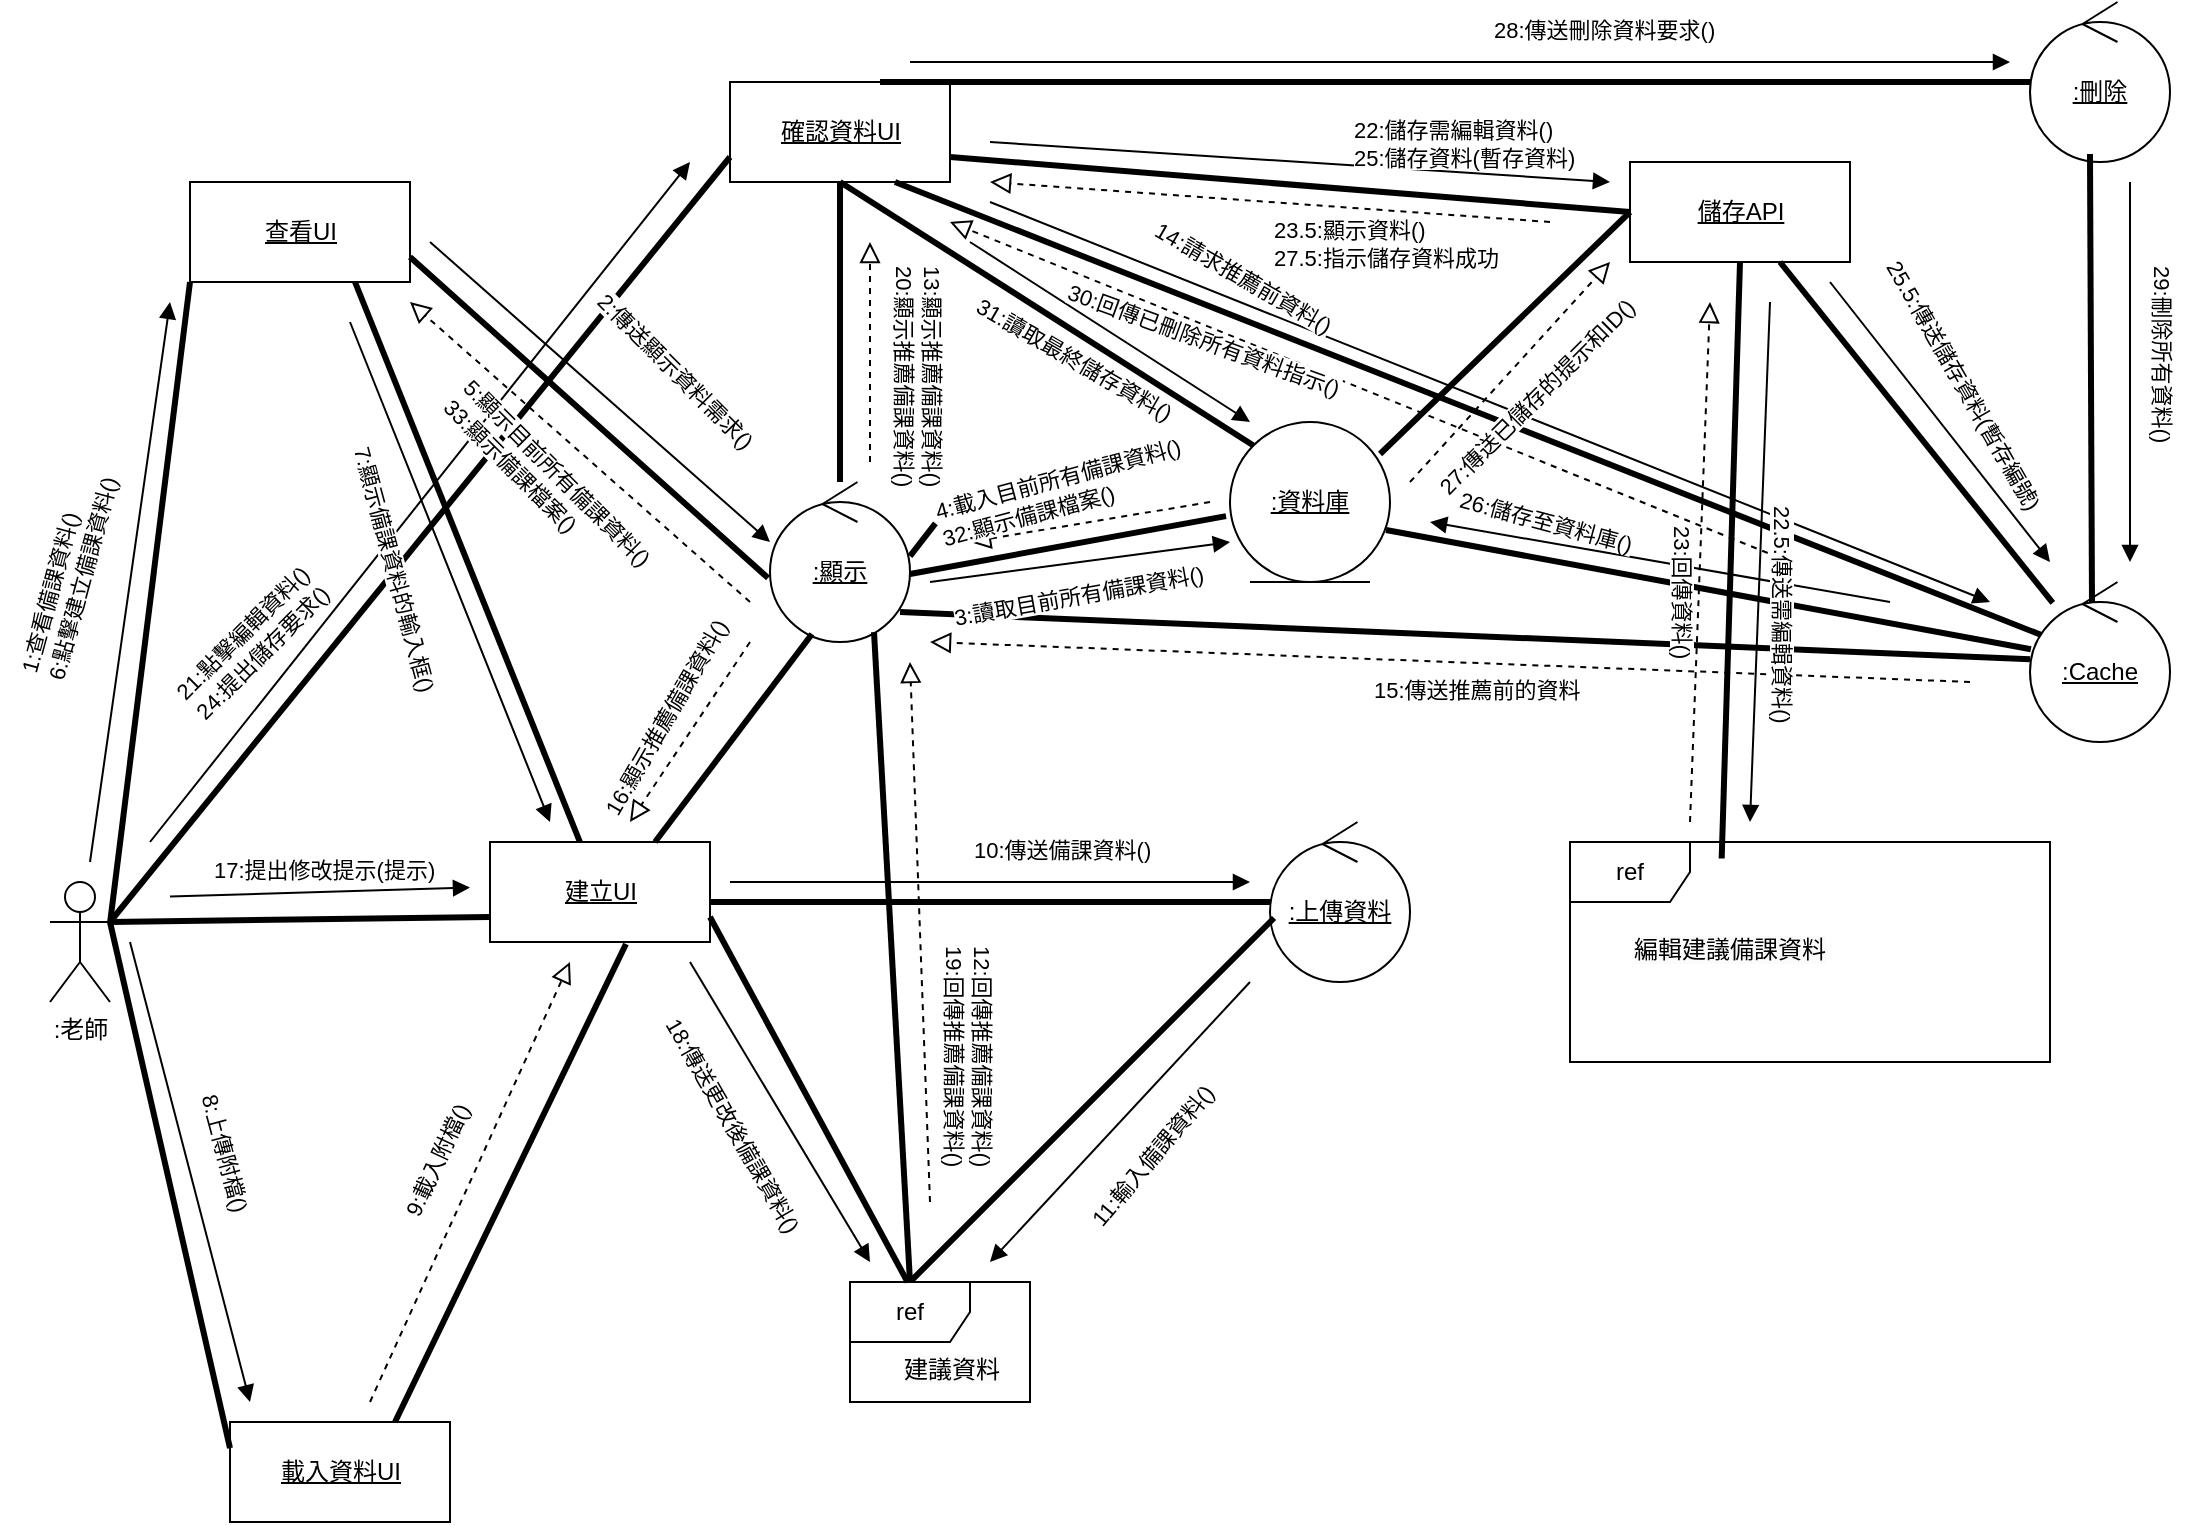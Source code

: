 <mxfile>
    <diagram name="第 1 页" id="EOuV5ERvqpZUSFJWVVJ6">
        <mxGraphModel dx="1078" dy="5382" grid="1" gridSize="10" guides="1" tooltips="1" connect="1" arrows="1" fold="1" page="1" pageScale="1" pageWidth="3300" pageHeight="4681" math="0" shadow="0">
            <root>
                <mxCell id="0"/>
                <mxCell id="1" parent="0"/>
                <mxCell id="11" value=":老師" style="shape=umlActor;verticalLabelPosition=bottom;verticalAlign=top;html=1;outlineConnect=0;" parent="1" vertex="1">
                    <mxGeometry x="60" y="280" width="30" height="60" as="geometry"/>
                </mxCell>
                <mxCell id="15" value="&lt;u&gt;查看UI&lt;/u&gt;" style="html=1;" parent="1" vertex="1">
                    <mxGeometry x="130" y="-70" width="110" height="50" as="geometry"/>
                </mxCell>
                <mxCell id="16" value="&lt;u&gt;建立UI&lt;/u&gt;" style="html=1;" parent="1" vertex="1">
                    <mxGeometry x="280" y="260" width="110" height="50" as="geometry"/>
                </mxCell>
                <mxCell id="17" value="&lt;u&gt;載入資料UI&lt;/u&gt;" style="html=1;" parent="1" vertex="1">
                    <mxGeometry x="150" y="550" width="110" height="50" as="geometry"/>
                </mxCell>
                <mxCell id="18" value="&lt;u&gt;確認資料UI&lt;/u&gt;" style="html=1;" parent="1" vertex="1">
                    <mxGeometry x="400" y="-120" width="110" height="50" as="geometry"/>
                </mxCell>
                <mxCell id="19" value="&lt;u&gt;儲存API&lt;/u&gt;" style="html=1;" parent="1" vertex="1">
                    <mxGeometry x="850" y="-80" width="110" height="50" as="geometry"/>
                </mxCell>
                <mxCell id="20" value="&lt;u&gt;:刪除&lt;/u&gt;" style="ellipse;shape=umlControl;whiteSpace=wrap;html=1;" parent="1" vertex="1">
                    <mxGeometry x="1050" y="-160" width="70" height="80" as="geometry"/>
                </mxCell>
                <mxCell id="21" value="&lt;u&gt;:上傳資料&lt;/u&gt;" style="ellipse;shape=umlControl;whiteSpace=wrap;html=1;" parent="1" vertex="1">
                    <mxGeometry x="670" y="250" width="70" height="80" as="geometry"/>
                </mxCell>
                <mxCell id="22" value="&lt;u&gt;:顯示&lt;/u&gt;" style="ellipse;shape=umlControl;whiteSpace=wrap;html=1;" parent="1" vertex="1">
                    <mxGeometry x="420" y="80" width="70" height="80" as="geometry"/>
                </mxCell>
                <mxCell id="25" value="" style="endArrow=none;startArrow=none;endFill=0;startFill=0;endSize=8;html=1;verticalAlign=bottom;labelBackgroundColor=none;strokeWidth=3;rounded=0;entryX=0;entryY=1;entryDx=0;entryDy=0;exitX=1;exitY=0.333;exitDx=0;exitDy=0;exitPerimeter=0;" parent="1" target="15" edge="1">
                    <mxGeometry width="160" relative="1" as="geometry">
                        <mxPoint x="90" y="300.64" as="sourcePoint"/>
                        <mxPoint x="418" y="210" as="targetPoint"/>
                    </mxGeometry>
                </mxCell>
                <mxCell id="26" value="" style="html=1;verticalAlign=bottom;labelBackgroundColor=none;endArrow=block;endFill=1;rounded=0;" parent="1" edge="1">
                    <mxGeometry width="160" relative="1" as="geometry">
                        <mxPoint x="80" y="270" as="sourcePoint"/>
                        <mxPoint x="120" y="-10" as="targetPoint"/>
                    </mxGeometry>
                </mxCell>
                <mxCell id="27" value="" style="endArrow=block;startArrow=none;endFill=0;startFill=0;endSize=8;html=1;verticalAlign=bottom;dashed=1;labelBackgroundColor=none;rounded=0;" parent="1" edge="1">
                    <mxGeometry width="160" relative="1" as="geometry">
                        <mxPoint x="640" y="90" as="sourcePoint"/>
                        <mxPoint x="520" y="110" as="targetPoint"/>
                    </mxGeometry>
                </mxCell>
                <mxCell id="29" value="" style="endArrow=none;startArrow=none;endFill=0;startFill=0;endSize=8;html=1;verticalAlign=bottom;labelBackgroundColor=none;strokeWidth=3;rounded=0;entryX=-0.014;entryY=0.6;entryDx=0;entryDy=0;exitX=1;exitY=0.75;exitDx=0;exitDy=0;entryPerimeter=0;" parent="1" source="15" target="22" edge="1">
                    <mxGeometry width="160" relative="1" as="geometry">
                        <mxPoint x="250" y="305.32" as="sourcePoint"/>
                        <mxPoint x="330" y="154.68" as="targetPoint"/>
                    </mxGeometry>
                </mxCell>
                <mxCell id="30" value="" style="endArrow=none;startArrow=none;endFill=0;startFill=0;endSize=8;html=1;verticalAlign=bottom;labelBackgroundColor=none;strokeWidth=3;rounded=0;entryX=-0.025;entryY=0.588;entryDx=0;entryDy=0;exitX=1;exitY=0.575;exitDx=0;exitDy=0;exitPerimeter=0;entryPerimeter=0;" parent="1" source="22" target="62" edge="1">
                    <mxGeometry width="160" relative="1" as="geometry">
                        <mxPoint x="110" y="320.64" as="sourcePoint"/>
                        <mxPoint x="652.03" y="119.04" as="targetPoint"/>
                    </mxGeometry>
                </mxCell>
                <mxCell id="31" value="" style="endArrow=none;startArrow=none;endFill=0;startFill=0;endSize=8;html=1;verticalAlign=bottom;labelBackgroundColor=none;strokeWidth=3;rounded=0;exitX=0.75;exitY=1;exitDx=0;exitDy=0;" parent="1" source="15" target="16" edge="1">
                    <mxGeometry width="160" relative="1" as="geometry">
                        <mxPoint x="220" y="206.96" as="sourcePoint"/>
                        <mxPoint x="332.03" y="210.0" as="targetPoint"/>
                    </mxGeometry>
                </mxCell>
                <mxCell id="32" value="" style="endArrow=none;startArrow=none;endFill=0;startFill=0;endSize=8;html=1;verticalAlign=bottom;labelBackgroundColor=none;strokeWidth=3;rounded=0;entryX=0;entryY=0.261;entryDx=0;entryDy=0;entryPerimeter=0;" parent="1" target="17" edge="1">
                    <mxGeometry width="160" relative="1" as="geometry">
                        <mxPoint x="90" y="300" as="sourcePoint"/>
                        <mxPoint x="252.03" y="353.04" as="targetPoint"/>
                    </mxGeometry>
                </mxCell>
                <mxCell id="33" value="" style="endArrow=none;startArrow=none;endFill=0;startFill=0;endSize=8;html=1;verticalAlign=bottom;labelBackgroundColor=none;strokeWidth=3;rounded=0;entryX=0.75;entryY=0;entryDx=0;entryDy=0;exitX=0.618;exitY=1.02;exitDx=0;exitDy=0;exitPerimeter=0;" parent="1" source="16" target="17" edge="1">
                    <mxGeometry width="160" relative="1" as="geometry">
                        <mxPoint x="330" y="300" as="sourcePoint"/>
                        <mxPoint x="442.03" y="303.04" as="targetPoint"/>
                    </mxGeometry>
                </mxCell>
                <mxCell id="34" value="" style="endArrow=none;startArrow=none;endFill=0;startFill=0;endSize=8;html=1;verticalAlign=bottom;labelBackgroundColor=none;strokeWidth=3;rounded=0;" parent="1" target="21" edge="1">
                    <mxGeometry width="160" relative="1" as="geometry">
                        <mxPoint x="390" y="290" as="sourcePoint"/>
                        <mxPoint x="542.03" y="270.0" as="targetPoint"/>
                    </mxGeometry>
                </mxCell>
                <mxCell id="35" value="" style="endArrow=none;startArrow=none;endFill=0;startFill=0;endSize=8;html=1;verticalAlign=bottom;labelBackgroundColor=none;strokeWidth=3;rounded=0;exitX=0.029;exitY=0.6;exitDx=0;exitDy=0;exitPerimeter=0;entryX=0.011;entryY=0.483;entryDx=0;entryDy=0;entryPerimeter=0;" parent="1" source="21" target="67" edge="1">
                    <mxGeometry width="160" relative="1" as="geometry">
                        <mxPoint x="650" y="295" as="sourcePoint"/>
                        <mxPoint x="770.426" y="354.18" as="targetPoint"/>
                    </mxGeometry>
                </mxCell>
                <mxCell id="40" value="" style="endArrow=none;startArrow=none;endFill=0;startFill=0;endSize=8;html=1;verticalAlign=bottom;labelBackgroundColor=none;strokeWidth=3;rounded=0;exitX=0.929;exitY=0.813;exitDx=0;exitDy=0;exitPerimeter=0;" parent="1" source="22" target="134" edge="1">
                    <mxGeometry width="160" relative="1" as="geometry">
                        <mxPoint x="670" y="241.18" as="sourcePoint"/>
                        <mxPoint x="1030" y="170" as="targetPoint"/>
                    </mxGeometry>
                </mxCell>
                <mxCell id="41" value="" style="endArrow=none;startArrow=none;endFill=0;startFill=0;endSize=8;html=1;verticalAlign=bottom;labelBackgroundColor=none;strokeWidth=3;rounded=0;entryX=0.5;entryY=1;entryDx=0;entryDy=0;" parent="1" source="22" target="18" edge="1">
                    <mxGeometry width="160" relative="1" as="geometry">
                        <mxPoint x="470" y="80.0" as="sourcePoint"/>
                        <mxPoint x="551.118" y="87.638" as="targetPoint"/>
                    </mxGeometry>
                </mxCell>
                <mxCell id="42" value="" style="endArrow=none;startArrow=none;endFill=0;startFill=0;endSize=8;html=1;verticalAlign=bottom;labelBackgroundColor=none;strokeWidth=3;rounded=0;exitX=0.75;exitY=1;exitDx=0;exitDy=0;entryX=0.1;entryY=0.338;entryDx=0;entryDy=0;entryPerimeter=0;" parent="1" source="18" target="134" edge="1">
                    <mxGeometry width="160" relative="1" as="geometry">
                        <mxPoint x="698.88" y="136.18" as="sourcePoint"/>
                        <mxPoint x="1030" y="150" as="targetPoint"/>
                    </mxGeometry>
                </mxCell>
                <mxCell id="43" value="" style="endArrow=none;startArrow=none;endFill=0;startFill=0;endSize=8;html=1;verticalAlign=bottom;labelBackgroundColor=none;strokeWidth=3;rounded=0;exitX=0.75;exitY=0;exitDx=0;exitDy=0;entryX=0.3;entryY=0.95;entryDx=0;entryDy=0;entryPerimeter=0;" parent="1" source="16" target="22" edge="1">
                    <mxGeometry width="160" relative="1" as="geometry">
                        <mxPoint x="450" y="190.0" as="sourcePoint"/>
                        <mxPoint x="531.118" y="197.638" as="targetPoint"/>
                    </mxGeometry>
                </mxCell>
                <mxCell id="44" value="" style="endArrow=none;startArrow=none;endFill=0;startFill=0;endSize=8;html=1;verticalAlign=bottom;labelBackgroundColor=none;strokeWidth=3;rounded=0;exitX=1;exitY=0.333;exitDx=0;exitDy=0;exitPerimeter=0;entryX=0;entryY=0.75;entryDx=0;entryDy=0;" parent="1" source="11" target="16" edge="1">
                    <mxGeometry width="160" relative="1" as="geometry">
                        <mxPoint x="150" y="270.0" as="sourcePoint"/>
                        <mxPoint x="231.118" y="277.638" as="targetPoint"/>
                    </mxGeometry>
                </mxCell>
                <mxCell id="46" value="" style="endArrow=none;startArrow=none;endFill=0;startFill=0;endSize=8;html=1;verticalAlign=bottom;labelBackgroundColor=none;strokeWidth=3;rounded=0;entryX=0;entryY=0.75;entryDx=0;entryDy=0;" parent="1" target="18" edge="1">
                    <mxGeometry width="160" relative="1" as="geometry">
                        <mxPoint x="90" y="300" as="sourcePoint"/>
                        <mxPoint x="290" y="267.5" as="targetPoint"/>
                    </mxGeometry>
                </mxCell>
                <mxCell id="47" value="" style="endArrow=none;startArrow=none;endFill=0;startFill=0;endSize=8;html=1;verticalAlign=bottom;labelBackgroundColor=none;strokeWidth=3;rounded=0;exitX=1;exitY=0.75;exitDx=0;exitDy=0;entryX=0;entryY=0.5;entryDx=0;entryDy=0;" parent="1" source="18" target="19" edge="1">
                    <mxGeometry width="160" relative="1" as="geometry">
                        <mxPoint x="590" y="70" as="sourcePoint"/>
                        <mxPoint x="780" y="27.5" as="targetPoint"/>
                    </mxGeometry>
                </mxCell>
                <mxCell id="48" value="" style="endArrow=none;startArrow=none;endFill=0;startFill=0;endSize=8;html=1;verticalAlign=bottom;labelBackgroundColor=none;strokeWidth=3;rounded=0;exitX=0.5;exitY=1;exitDx=0;exitDy=0;entryX=0.316;entryY=0.075;entryDx=0;entryDy=0;entryPerimeter=0;" parent="1" source="19" target="65" edge="1">
                    <mxGeometry width="160" relative="1" as="geometry">
                        <mxPoint x="760" y="122.5" as="sourcePoint"/>
                        <mxPoint x="1034.337" y="187.714" as="targetPoint"/>
                    </mxGeometry>
                </mxCell>
                <mxCell id="55" value="" style="endArrow=none;startArrow=none;endFill=0;startFill=0;endSize=8;html=1;verticalAlign=bottom;labelBackgroundColor=none;strokeWidth=3;rounded=0;exitX=0.975;exitY=0.675;exitDx=0;exitDy=0;exitPerimeter=0;" parent="1" source="62" target="134" edge="1">
                    <mxGeometry width="160" relative="1" as="geometry">
                        <mxPoint x="718.892" y="119.986" as="sourcePoint"/>
                        <mxPoint x="1030" y="160" as="targetPoint"/>
                    </mxGeometry>
                </mxCell>
                <mxCell id="56" value="" style="endArrow=none;startArrow=none;endFill=0;startFill=0;endSize=8;html=1;verticalAlign=bottom;labelBackgroundColor=none;strokeWidth=3;rounded=0;exitX=0.938;exitY=0.2;exitDx=0;exitDy=0;entryX=0;entryY=0.5;entryDx=0;entryDy=0;exitPerimeter=0;" parent="1" source="62" target="19" edge="1">
                    <mxGeometry width="160" relative="1" as="geometry">
                        <mxPoint x="713" y="93.04" as="sourcePoint"/>
                        <mxPoint x="800" y="45" as="targetPoint"/>
                    </mxGeometry>
                </mxCell>
                <mxCell id="57" value="" style="endArrow=none;startArrow=none;endFill=0;startFill=0;endSize=8;html=1;verticalAlign=bottom;labelBackgroundColor=none;strokeWidth=3;rounded=0;exitX=0.682;exitY=0;exitDx=0;exitDy=0;exitPerimeter=0;" parent="1" source="18" target="20" edge="1">
                    <mxGeometry width="160" relative="1" as="geometry">
                        <mxPoint x="570" y="-17.5" as="sourcePoint"/>
                        <mxPoint x="780" y="-20" as="targetPoint"/>
                    </mxGeometry>
                </mxCell>
                <mxCell id="58" value="" style="endArrow=none;startArrow=none;endFill=0;startFill=0;endSize=8;html=1;verticalAlign=bottom;labelBackgroundColor=none;strokeWidth=3;rounded=0;entryX=0.443;entryY=0.175;entryDx=0;entryDy=0;entryPerimeter=0;" parent="1" target="134" edge="1">
                    <mxGeometry width="160" relative="1" as="geometry">
                        <mxPoint x="1080" y="-84" as="sourcePoint"/>
                        <mxPoint x="1050.306" y="180.361" as="targetPoint"/>
                    </mxGeometry>
                </mxCell>
                <mxCell id="59" value="" style="endArrow=none;startArrow=none;endFill=0;startFill=0;endSize=8;html=1;verticalAlign=bottom;labelBackgroundColor=none;strokeWidth=3;rounded=0;entryX=0.5;entryY=1;entryDx=0;entryDy=0;fontStyle=1;exitX=0;exitY=0;exitDx=0;exitDy=0;" parent="1" source="62" target="18" edge="1">
                    <mxGeometry width="160" relative="1" as="geometry">
                        <mxPoint x="659.366" y="82.764" as="sourcePoint"/>
                        <mxPoint x="540" y="-30" as="targetPoint"/>
                    </mxGeometry>
                </mxCell>
                <mxCell id="62" value="&lt;u&gt;:資料庫&lt;/u&gt;" style="ellipse;shape=umlEntity;whiteSpace=wrap;html=1;" parent="1" vertex="1">
                    <mxGeometry x="650" y="50" width="80" height="80" as="geometry"/>
                </mxCell>
                <mxCell id="65" value="ref" style="shape=umlFrame;whiteSpace=wrap;html=1;pointerEvents=0;" parent="1" vertex="1">
                    <mxGeometry x="820" y="260" width="240" height="110" as="geometry"/>
                </mxCell>
                <mxCell id="66" value="&lt;span style=&quot;color: rgb(0, 0, 0); font-family: Helvetica; font-size: 12px; font-style: normal; font-variant-ligatures: normal; font-variant-caps: normal; font-weight: 400; letter-spacing: normal; orphans: 2; text-align: center; text-indent: 0px; text-transform: none; widows: 2; word-spacing: 0px; -webkit-text-stroke-width: 0px; background-color: rgb(251, 251, 251); text-decoration-thickness: initial; text-decoration-style: initial; text-decoration-color: initial; float: none; display: inline !important;&quot;&gt;編輯建議備課資料&lt;/span&gt;" style="text;whiteSpace=wrap;html=1;rotation=0;" parent="1" vertex="1">
                    <mxGeometry x="850" y="300" width="130" height="40" as="geometry"/>
                </mxCell>
                <mxCell id="67" value="ref" style="shape=umlFrame;whiteSpace=wrap;html=1;pointerEvents=0;" parent="1" vertex="1">
                    <mxGeometry x="460" y="480" width="90" height="60" as="geometry"/>
                </mxCell>
                <mxCell id="68" value="&lt;span style=&quot;color: rgb(0, 0, 0); font-family: Helvetica; font-size: 12px; font-style: normal; font-variant-ligatures: normal; font-variant-caps: normal; font-weight: 400; letter-spacing: normal; orphans: 2; text-align: center; text-indent: 0px; text-transform: none; widows: 2; word-spacing: 0px; -webkit-text-stroke-width: 0px; background-color: rgb(251, 251, 251); text-decoration-thickness: initial; text-decoration-style: initial; text-decoration-color: initial; float: none; display: inline !important;&quot;&gt;建議資料&lt;/span&gt;" style="text;whiteSpace=wrap;html=1;" parent="1" vertex="1">
                    <mxGeometry x="485" y="510" width="80" height="40" as="geometry"/>
                </mxCell>
                <mxCell id="69" value="" style="endArrow=none;startArrow=none;endFill=0;startFill=0;endSize=8;html=1;verticalAlign=bottom;labelBackgroundColor=none;strokeWidth=3;rounded=0;exitX=0.743;exitY=0.938;exitDx=0;exitDy=0;exitPerimeter=0;" parent="1" source="22" edge="1">
                    <mxGeometry width="160" relative="1" as="geometry">
                        <mxPoint x="660" y="250.0" as="sourcePoint"/>
                        <mxPoint x="490" y="480" as="targetPoint"/>
                    </mxGeometry>
                </mxCell>
                <mxCell id="71" value="" style="endArrow=none;startArrow=none;endFill=0;startFill=0;endSize=8;html=1;verticalAlign=bottom;labelBackgroundColor=none;strokeWidth=3;rounded=0;exitX=1;exitY=0.75;exitDx=0;exitDy=0;" parent="1" source="16" target="67" edge="1">
                    <mxGeometry width="160" relative="1" as="geometry">
                        <mxPoint x="440" y="320" as="sourcePoint"/>
                        <mxPoint x="830" y="320" as="targetPoint"/>
                    </mxGeometry>
                </mxCell>
                <mxCell id="72" value="" style="html=1;verticalAlign=bottom;labelBackgroundColor=none;endArrow=block;endFill=1;rounded=0;" parent="1" edge="1">
                    <mxGeometry width="160" relative="1" as="geometry">
                        <mxPoint x="250" y="-40" as="sourcePoint"/>
                        <mxPoint x="420" y="110" as="targetPoint"/>
                    </mxGeometry>
                </mxCell>
                <mxCell id="73" value="" style="html=1;verticalAlign=bottom;labelBackgroundColor=none;endArrow=block;endFill=1;rounded=0;" parent="1" edge="1">
                    <mxGeometry width="160" relative="1" as="geometry">
                        <mxPoint x="500" y="130" as="sourcePoint"/>
                        <mxPoint x="650" y="110" as="targetPoint"/>
                    </mxGeometry>
                </mxCell>
                <mxCell id="74" value="" style="endArrow=block;startArrow=none;endFill=0;startFill=0;endSize=8;html=1;verticalAlign=bottom;dashed=1;labelBackgroundColor=none;rounded=0;" parent="1" edge="1">
                    <mxGeometry width="160" relative="1" as="geometry">
                        <mxPoint x="410" y="140" as="sourcePoint"/>
                        <mxPoint x="240" y="-10" as="targetPoint"/>
                    </mxGeometry>
                </mxCell>
                <mxCell id="75" value="" style="html=1;verticalAlign=bottom;labelBackgroundColor=none;endArrow=block;endFill=1;rounded=0;" parent="1" edge="1">
                    <mxGeometry width="160" relative="1" as="geometry">
                        <mxPoint x="100" y="310" as="sourcePoint"/>
                        <mxPoint x="160" y="540" as="targetPoint"/>
                    </mxGeometry>
                </mxCell>
                <mxCell id="76" value="" style="html=1;verticalAlign=bottom;labelBackgroundColor=none;endArrow=block;endFill=1;rounded=0;" parent="1" edge="1">
                    <mxGeometry width="160" relative="1" as="geometry">
                        <mxPoint x="210" as="sourcePoint"/>
                        <mxPoint x="310" y="250" as="targetPoint"/>
                    </mxGeometry>
                </mxCell>
                <mxCell id="77" value="" style="endArrow=block;startArrow=none;endFill=0;startFill=0;endSize=8;html=1;verticalAlign=bottom;dashed=1;labelBackgroundColor=none;rounded=0;" parent="1" edge="1">
                    <mxGeometry width="160" relative="1" as="geometry">
                        <mxPoint x="220" y="540" as="sourcePoint"/>
                        <mxPoint x="320" y="320" as="targetPoint"/>
                    </mxGeometry>
                </mxCell>
                <mxCell id="78" value="" style="html=1;verticalAlign=bottom;labelBackgroundColor=none;endArrow=block;endFill=1;rounded=0;" parent="1" edge="1">
                    <mxGeometry width="160" relative="1" as="geometry">
                        <mxPoint x="400" y="280" as="sourcePoint"/>
                        <mxPoint x="660" y="280" as="targetPoint"/>
                    </mxGeometry>
                </mxCell>
                <mxCell id="79" value="" style="html=1;verticalAlign=bottom;labelBackgroundColor=none;endArrow=block;endFill=1;rounded=0;" parent="1" edge="1">
                    <mxGeometry width="160" relative="1" as="geometry">
                        <mxPoint x="660" y="330" as="sourcePoint"/>
                        <mxPoint x="530" y="470" as="targetPoint"/>
                    </mxGeometry>
                </mxCell>
                <mxCell id="80" value="" style="endArrow=block;startArrow=none;endFill=0;startFill=0;endSize=8;html=1;verticalAlign=bottom;dashed=1;labelBackgroundColor=none;rounded=0;" parent="1" edge="1">
                    <mxGeometry width="160" relative="1" as="geometry">
                        <mxPoint x="500" y="440" as="sourcePoint"/>
                        <mxPoint x="490" y="170" as="targetPoint"/>
                    </mxGeometry>
                </mxCell>
                <mxCell id="81" value="" style="endArrow=block;startArrow=none;endFill=0;startFill=0;endSize=8;html=1;verticalAlign=bottom;dashed=1;labelBackgroundColor=none;rounded=0;" parent="1" edge="1">
                    <mxGeometry width="160" relative="1" as="geometry">
                        <mxPoint x="470" y="70" as="sourcePoint"/>
                        <mxPoint x="470" y="-40" as="targetPoint"/>
                    </mxGeometry>
                </mxCell>
                <mxCell id="83" value="" style="html=1;verticalAlign=bottom;labelBackgroundColor=none;endArrow=block;endFill=1;rounded=0;" parent="1" edge="1">
                    <mxGeometry width="160" relative="1" as="geometry">
                        <mxPoint x="530" y="-60" as="sourcePoint"/>
                        <mxPoint x="1030" y="140" as="targetPoint"/>
                    </mxGeometry>
                </mxCell>
                <mxCell id="84" value="" style="endArrow=block;startArrow=none;endFill=0;startFill=0;endSize=8;html=1;verticalAlign=bottom;dashed=1;labelBackgroundColor=none;rounded=0;" parent="1" edge="1">
                    <mxGeometry width="160" relative="1" as="geometry">
                        <mxPoint x="1020" y="180" as="sourcePoint"/>
                        <mxPoint x="500" y="160" as="targetPoint"/>
                    </mxGeometry>
                </mxCell>
                <mxCell id="85" value="" style="endArrow=block;startArrow=none;endFill=0;startFill=0;endSize=8;html=1;verticalAlign=bottom;dashed=1;labelBackgroundColor=none;rounded=0;" parent="1" edge="1">
                    <mxGeometry width="160" relative="1" as="geometry">
                        <mxPoint x="410" y="160" as="sourcePoint"/>
                        <mxPoint x="350" y="250" as="targetPoint"/>
                    </mxGeometry>
                </mxCell>
                <mxCell id="86" value="" style="html=1;verticalAlign=bottom;labelBackgroundColor=none;endArrow=block;endFill=1;rounded=0;" parent="1" edge="1">
                    <mxGeometry width="160" relative="1" as="geometry">
                        <mxPoint x="120" y="287.25" as="sourcePoint"/>
                        <mxPoint x="270" y="282.75" as="targetPoint"/>
                    </mxGeometry>
                </mxCell>
                <mxCell id="87" value="" style="html=1;verticalAlign=bottom;labelBackgroundColor=none;endArrow=block;endFill=1;rounded=0;" parent="1" edge="1">
                    <mxGeometry width="160" relative="1" as="geometry">
                        <mxPoint x="380" y="320" as="sourcePoint"/>
                        <mxPoint x="470" y="470" as="targetPoint"/>
                    </mxGeometry>
                </mxCell>
                <mxCell id="88" value="" style="html=1;verticalAlign=bottom;labelBackgroundColor=none;endArrow=block;endFill=1;rounded=0;" parent="1" edge="1">
                    <mxGeometry width="160" relative="1" as="geometry">
                        <mxPoint x="110" y="260" as="sourcePoint"/>
                        <mxPoint x="380" y="-80" as="targetPoint"/>
                    </mxGeometry>
                </mxCell>
                <mxCell id="89" value="" style="html=1;verticalAlign=bottom;labelBackgroundColor=none;endArrow=block;endFill=1;rounded=0;" parent="1" edge="1">
                    <mxGeometry width="160" relative="1" as="geometry">
                        <mxPoint x="530" y="-90" as="sourcePoint"/>
                        <mxPoint x="840" y="-70" as="targetPoint"/>
                    </mxGeometry>
                </mxCell>
                <mxCell id="90" value="" style="html=1;verticalAlign=bottom;labelBackgroundColor=none;endArrow=block;endFill=1;rounded=0;" parent="1" edge="1">
                    <mxGeometry width="160" relative="1" as="geometry">
                        <mxPoint x="920" y="-10" as="sourcePoint"/>
                        <mxPoint x="910" y="250" as="targetPoint"/>
                    </mxGeometry>
                </mxCell>
                <mxCell id="91" value="" style="endArrow=block;startArrow=none;endFill=0;startFill=0;endSize=8;html=1;verticalAlign=bottom;dashed=1;labelBackgroundColor=none;rounded=0;" parent="1" edge="1">
                    <mxGeometry width="160" relative="1" as="geometry">
                        <mxPoint x="880" y="250" as="sourcePoint"/>
                        <mxPoint x="890" y="-10" as="targetPoint"/>
                    </mxGeometry>
                </mxCell>
                <mxCell id="92" value="" style="endArrow=block;startArrow=none;endFill=0;startFill=0;endSize=8;html=1;verticalAlign=bottom;dashed=1;labelBackgroundColor=none;rounded=0;" parent="1" edge="1">
                    <mxGeometry width="160" relative="1" as="geometry">
                        <mxPoint x="810" y="-50" as="sourcePoint"/>
                        <mxPoint x="530" y="-70" as="targetPoint"/>
                    </mxGeometry>
                </mxCell>
                <mxCell id="93" value="" style="endArrow=none;startArrow=none;endFill=0;startFill=0;endSize=8;html=1;verticalAlign=bottom;labelBackgroundColor=none;strokeWidth=3;rounded=0;" parent="1" source="19" target="134" edge="1">
                    <mxGeometry width="160" relative="1" as="geometry">
                        <mxPoint x="1020" y="-90" as="sourcePoint"/>
                        <mxPoint x="980" y="60" as="targetPoint"/>
                    </mxGeometry>
                </mxCell>
                <mxCell id="94" value="" style="html=1;verticalAlign=bottom;labelBackgroundColor=none;endArrow=block;endFill=1;rounded=0;" parent="1" edge="1">
                    <mxGeometry width="160" relative="1" as="geometry">
                        <mxPoint x="950" y="-20" as="sourcePoint"/>
                        <mxPoint x="1060" y="120" as="targetPoint"/>
                    </mxGeometry>
                </mxCell>
                <mxCell id="95" value="" style="html=1;verticalAlign=bottom;labelBackgroundColor=none;endArrow=block;endFill=1;rounded=0;" parent="1" edge="1">
                    <mxGeometry width="160" relative="1" as="geometry">
                        <mxPoint x="980" y="140" as="sourcePoint"/>
                        <mxPoint x="750" y="100" as="targetPoint"/>
                    </mxGeometry>
                </mxCell>
                <mxCell id="96" value="" style="endArrow=block;startArrow=none;endFill=0;startFill=0;endSize=8;html=1;verticalAlign=bottom;dashed=1;labelBackgroundColor=none;rounded=0;" parent="1" edge="1">
                    <mxGeometry width="160" relative="1" as="geometry">
                        <mxPoint x="740" y="80" as="sourcePoint"/>
                        <mxPoint x="840" y="-30" as="targetPoint"/>
                    </mxGeometry>
                </mxCell>
                <mxCell id="97" value="" style="html=1;verticalAlign=bottom;labelBackgroundColor=none;endArrow=block;endFill=1;rounded=0;" parent="1" edge="1">
                    <mxGeometry width="160" relative="1" as="geometry">
                        <mxPoint x="490" y="-130" as="sourcePoint"/>
                        <mxPoint x="1040" y="-130" as="targetPoint"/>
                    </mxGeometry>
                </mxCell>
                <mxCell id="98" value="" style="html=1;verticalAlign=bottom;labelBackgroundColor=none;endArrow=block;endFill=1;rounded=0;" parent="1" edge="1">
                    <mxGeometry width="160" relative="1" as="geometry">
                        <mxPoint x="1100" y="-70" as="sourcePoint"/>
                        <mxPoint x="1100" y="120" as="targetPoint"/>
                    </mxGeometry>
                </mxCell>
                <mxCell id="99" value="" style="endArrow=block;startArrow=none;endFill=0;startFill=0;endSize=8;html=1;verticalAlign=bottom;dashed=1;labelBackgroundColor=none;rounded=0;" parent="1" edge="1">
                    <mxGeometry width="160" relative="1" as="geometry">
                        <mxPoint x="930" y="120" as="sourcePoint"/>
                        <mxPoint x="510" y="-50" as="targetPoint"/>
                    </mxGeometry>
                </mxCell>
                <mxCell id="100" value="" style="html=1;verticalAlign=bottom;labelBackgroundColor=none;endArrow=block;endFill=1;rounded=0;" parent="1" edge="1">
                    <mxGeometry width="160" relative="1" as="geometry">
                        <mxPoint x="520" y="-40" as="sourcePoint"/>
                        <mxPoint x="660" y="50" as="targetPoint"/>
                    </mxGeometry>
                </mxCell>
                <mxCell id="101" value="&lt;span style=&quot;color: rgb(0, 0, 0); font-family: Helvetica; font-size: 11px; font-style: normal; font-variant-ligatures: normal; font-variant-caps: normal; font-weight: 400; letter-spacing: normal; orphans: 2; text-align: center; text-indent: 0px; text-transform: none; widows: 2; word-spacing: 0px; -webkit-text-stroke-width: 0px; background-color: rgb(255, 255, 255); text-decoration-thickness: initial; text-decoration-style: initial; text-decoration-color: initial; float: none; display: inline !important;&quot;&gt;1:查看備課資料()&lt;br&gt;&lt;span style=&quot;&quot;&gt;6:點擊建立備課資料()&lt;/span&gt;&lt;br&gt;&lt;/span&gt;" style="text;whiteSpace=wrap;html=1;rotation=-75;" parent="1" vertex="1">
                    <mxGeometry x="10" y="100" width="120" height="40" as="geometry"/>
                </mxCell>
                <mxCell id="102" value="&lt;span style=&quot;color: rgb(0, 0, 0); font-family: Helvetica; font-size: 11px; font-style: normal; font-variant-ligatures: normal; font-variant-caps: normal; font-weight: 400; letter-spacing: normal; orphans: 2; text-align: center; text-indent: 0px; text-transform: none; widows: 2; word-spacing: 0px; -webkit-text-stroke-width: 0px; background-color: rgb(255, 255, 255); text-decoration-thickness: initial; text-decoration-style: initial; text-decoration-color: initial; float: none; display: inline !important;&quot;&gt;2:傳送顯示資料需求()&lt;/span&gt;" style="text;whiteSpace=wrap;html=1;rotation=45;" parent="1" vertex="1">
                    <mxGeometry x="310" y="20" width="140" height="40" as="geometry"/>
                </mxCell>
                <mxCell id="103" value="&lt;span style=&quot;color: rgb(0, 0, 0); font-family: Helvetica; font-size: 11px; font-style: normal; font-variant-ligatures: normal; font-variant-caps: normal; font-weight: 400; letter-spacing: normal; orphans: 2; text-align: center; text-indent: 0px; text-transform: none; widows: 2; word-spacing: 0px; -webkit-text-stroke-width: 0px; background-color: rgb(255, 255, 255); text-decoration-thickness: initial; text-decoration-style: initial; text-decoration-color: initial; float: none; display: inline !important;&quot;&gt;3:讀取目前所有備課資料()&lt;/span&gt;" style="text;whiteSpace=wrap;html=1;rotation=-10;" parent="1" vertex="1">
                    <mxGeometry x="510" y="120" width="160" height="40" as="geometry"/>
                </mxCell>
                <mxCell id="105" value="&lt;span style=&quot;color: rgb(0, 0, 0); font-family: Helvetica; font-size: 11px; font-style: normal; font-variant-ligatures: normal; font-variant-caps: normal; font-weight: 400; letter-spacing: normal; orphans: 2; text-align: center; text-indent: 0px; text-transform: none; widows: 2; word-spacing: 0px; -webkit-text-stroke-width: 0px; background-color: rgb(255, 255, 255); text-decoration-thickness: initial; text-decoration-style: initial; text-decoration-color: initial; float: none; display: inline !important;&quot;&gt;5:顯示目前所有備課資料()&lt;br&gt;&lt;span style=&quot;&quot;&gt;33:顯示備課檔案()&lt;/span&gt;&lt;br&gt;&lt;/span&gt;" style="text;whiteSpace=wrap;html=1;rotation=45;" parent="1" vertex="1">
                    <mxGeometry x="240" y="70" width="160" height="40" as="geometry"/>
                </mxCell>
                <mxCell id="106" value="&lt;span style=&quot;color: rgb(0, 0, 0); font-family: Helvetica; font-size: 11px; font-style: normal; font-variant-ligatures: normal; font-variant-caps: normal; font-weight: 400; letter-spacing: normal; orphans: 2; text-align: center; text-indent: 0px; text-transform: none; widows: 2; word-spacing: 0px; -webkit-text-stroke-width: 0px; background-color: rgb(255, 255, 255); text-decoration-thickness: initial; text-decoration-style: initial; text-decoration-color: initial; float: none; display: inline !important;&quot;&gt;7:顯示備課資料的輸入框()&lt;/span&gt;" style="text;whiteSpace=wrap;html=1;rotation=75;" parent="1" vertex="1">
                    <mxGeometry x="150" y="120" width="160" height="40" as="geometry"/>
                </mxCell>
                <mxCell id="107" value="&lt;span style=&quot;color: rgb(0, 0, 0); font-family: Helvetica; font-size: 11px; font-style: normal; font-variant-ligatures: normal; font-variant-caps: normal; font-weight: 400; letter-spacing: normal; orphans: 2; text-align: center; text-indent: 0px; text-transform: none; widows: 2; word-spacing: 0px; -webkit-text-stroke-width: 0px; background-color: rgb(255, 255, 255); text-decoration-thickness: initial; text-decoration-style: initial; text-decoration-color: initial; float: none; display: inline !important;&quot;&gt;8:上傳附檔()&lt;/span&gt;" style="text;whiteSpace=wrap;html=1;rotation=75;" parent="1" vertex="1">
                    <mxGeometry x="100" y="410" width="90" height="40" as="geometry"/>
                </mxCell>
                <mxCell id="108" value="&lt;span style=&quot;color: rgb(0, 0, 0); font-family: Helvetica; font-size: 11px; font-style: normal; font-variant-ligatures: normal; font-variant-caps: normal; font-weight: 400; letter-spacing: normal; orphans: 2; text-align: center; text-indent: 0px; text-transform: none; widows: 2; word-spacing: 0px; -webkit-text-stroke-width: 0px; background-color: rgb(255, 255, 255); text-decoration-thickness: initial; text-decoration-style: initial; text-decoration-color: initial; float: none; display: inline !important;&quot;&gt;9:載入附檔()&lt;/span&gt;" style="text;whiteSpace=wrap;html=1;rotation=-65;" parent="1" vertex="1">
                    <mxGeometry x="220" y="390" width="90" height="40" as="geometry"/>
                </mxCell>
                <mxCell id="109" value="&lt;span style=&quot;color: rgb(0, 0, 0); font-family: Helvetica; font-size: 11px; font-style: normal; font-variant-ligatures: normal; font-variant-caps: normal; font-weight: 400; letter-spacing: normal; orphans: 2; text-align: center; text-indent: 0px; text-transform: none; widows: 2; word-spacing: 0px; -webkit-text-stroke-width: 0px; background-color: rgb(255, 255, 255); text-decoration-thickness: initial; text-decoration-style: initial; text-decoration-color: initial; float: none; display: inline !important;&quot;&gt;10:傳送備課資料()&lt;/span&gt;" style="text;whiteSpace=wrap;html=1;" parent="1" vertex="1">
                    <mxGeometry x="520" y="250" width="120" height="40" as="geometry"/>
                </mxCell>
                <mxCell id="110" value="&lt;span style=&quot;color: rgb(0, 0, 0); font-family: Helvetica; font-size: 11px; font-style: normal; font-variant-ligatures: normal; font-variant-caps: normal; font-weight: 400; letter-spacing: normal; orphans: 2; text-align: center; text-indent: 0px; text-transform: none; widows: 2; word-spacing: 0px; -webkit-text-stroke-width: 0px; background-color: rgb(255, 255, 255); text-decoration-thickness: initial; text-decoration-style: initial; text-decoration-color: initial; float: none; display: inline !important;&quot;&gt;11:輸入備課資料()&lt;/span&gt;" style="text;whiteSpace=wrap;html=1;rotation=-50;" parent="1" vertex="1">
                    <mxGeometry x="565" y="390" width="120" height="40" as="geometry"/>
                </mxCell>
                <mxCell id="111" value="&lt;span style=&quot;color: rgb(0, 0, 0); font-family: Helvetica; font-size: 11px; font-style: normal; font-variant-ligatures: normal; font-variant-caps: normal; font-weight: 400; letter-spacing: normal; orphans: 2; text-align: center; text-indent: 0px; text-transform: none; widows: 2; word-spacing: 0px; -webkit-text-stroke-width: 0px; background-color: rgb(255, 255, 255); text-decoration-thickness: initial; text-decoration-style: initial; text-decoration-color: initial; float: none; display: inline !important;&quot;&gt;12:回傳推薦備課資料()&lt;br&gt;&lt;span style=&quot;&quot;&gt;19:回傳推薦備課資料()&lt;/span&gt;&lt;br&gt;&lt;/span&gt;" style="text;whiteSpace=wrap;html=1;rotation=90;" parent="1" vertex="1">
                    <mxGeometry x="450" y="360" width="140" height="40" as="geometry"/>
                </mxCell>
                <mxCell id="112" value="&lt;span style=&quot;color: rgb(0, 0, 0); font-family: Helvetica; font-size: 11px; font-style: normal; font-variant-ligatures: normal; font-variant-caps: normal; font-weight: 400; letter-spacing: normal; orphans: 2; text-align: center; text-indent: 0px; text-transform: none; widows: 2; word-spacing: 0px; -webkit-text-stroke-width: 0px; background-color: rgb(255, 255, 255); text-decoration-thickness: initial; text-decoration-style: initial; text-decoration-color: initial; float: none; display: inline !important;&quot;&gt;13:顯示推薦備課資料()&lt;br&gt;&lt;span style=&quot;&quot;&gt;20:顯示推薦備課資料()&lt;/span&gt;&lt;br&gt;&lt;/span&gt;" style="text;whiteSpace=wrap;html=1;rotation=90;" parent="1" vertex="1">
                    <mxGeometry x="425" y="20" width="140" height="40" as="geometry"/>
                </mxCell>
                <mxCell id="114" value="&lt;span style=&quot;color: rgb(0, 0, 0); font-family: Helvetica; font-size: 11px; font-style: normal; font-variant-ligatures: normal; font-variant-caps: normal; font-weight: 400; letter-spacing: normal; orphans: 2; text-align: center; text-indent: 0px; text-transform: none; widows: 2; word-spacing: 0px; -webkit-text-stroke-width: 0px; background-color: rgb(255, 255, 255); text-decoration-thickness: initial; text-decoration-style: initial; text-decoration-color: initial; float: none; display: inline !important;&quot;&gt;14:請求推薦前資料()&lt;/span&gt;" style="text;whiteSpace=wrap;html=1;rotation=30;" parent="1" vertex="1">
                    <mxGeometry x="600" y="-30" width="130" height="40" as="geometry"/>
                </mxCell>
                <mxCell id="115" value="&lt;span style=&quot;color: rgb(0, 0, 0); font-family: Helvetica; font-size: 11px; font-style: normal; font-variant-ligatures: normal; font-variant-caps: normal; font-weight: 400; letter-spacing: normal; orphans: 2; text-align: center; text-indent: 0px; text-transform: none; widows: 2; word-spacing: 0px; -webkit-text-stroke-width: 0px; background-color: rgb(255, 255, 255); text-decoration-thickness: initial; text-decoration-style: initial; text-decoration-color: initial; float: none; display: inline !important;&quot;&gt;15:傳送推薦前的資料&lt;/span&gt;" style="text;whiteSpace=wrap;html=1;" parent="1" vertex="1">
                    <mxGeometry x="720" y="170" width="140" height="40" as="geometry"/>
                </mxCell>
                <mxCell id="116" value="&lt;span style=&quot;color: rgb(0, 0, 0); font-family: Helvetica; font-size: 11px; font-style: normal; font-variant-ligatures: normal; font-variant-caps: normal; font-weight: 400; letter-spacing: normal; orphans: 2; text-align: center; text-indent: 0px; text-transform: none; widows: 2; word-spacing: 0px; -webkit-text-stroke-width: 0px; background-color: rgb(255, 255, 255); text-decoration-thickness: initial; text-decoration-style: initial; text-decoration-color: initial; float: none; display: inline !important;&quot;&gt;16:顯示推薦備課資料()&lt;/span&gt;" style="text;whiteSpace=wrap;html=1;rotation=-60;" parent="1" vertex="1">
                    <mxGeometry x="310" y="170" width="140" height="40" as="geometry"/>
                </mxCell>
                <mxCell id="118" value="&lt;span style=&quot;color: rgb(0, 0, 0); font-family: Helvetica; font-size: 11px; font-style: normal; font-variant-ligatures: normal; font-variant-caps: normal; font-weight: 400; letter-spacing: normal; orphans: 2; text-align: center; text-indent: 0px; text-transform: none; widows: 2; word-spacing: 0px; -webkit-text-stroke-width: 0px; background-color: rgb(255, 255, 255); text-decoration-thickness: initial; text-decoration-style: initial; text-decoration-color: initial; float: none; display: inline !important;&quot;&gt;17:提出修改提示(提示)&lt;/span&gt;" style="text;whiteSpace=wrap;html=1;" parent="1" vertex="1">
                    <mxGeometry x="140" y="260" width="140" height="40" as="geometry"/>
                </mxCell>
                <mxCell id="119" value="&lt;span style=&quot;color: rgb(0, 0, 0); font-family: Helvetica; font-size: 11px; font-style: normal; font-variant-ligatures: normal; font-variant-caps: normal; font-weight: 400; letter-spacing: normal; orphans: 2; text-align: center; text-indent: 0px; text-transform: none; widows: 2; word-spacing: 0px; -webkit-text-stroke-width: 0px; background-color: rgb(255, 255, 255); text-decoration-thickness: initial; text-decoration-style: initial; text-decoration-color: initial; float: none; display: inline !important;&quot;&gt;18:傳送更改後備課資料()&lt;/span&gt;" style="text;whiteSpace=wrap;html=1;rotation=60;" parent="1" vertex="1">
                    <mxGeometry x="325" y="400" width="160" height="40" as="geometry"/>
                </mxCell>
                <mxCell id="120" value="&lt;span style=&quot;color: rgb(0, 0, 0); font-family: Helvetica; font-size: 11px; font-style: normal; font-variant-ligatures: normal; font-variant-caps: normal; font-weight: 400; letter-spacing: normal; orphans: 2; text-align: center; text-indent: 0px; text-transform: none; widows: 2; word-spacing: 0px; -webkit-text-stroke-width: 0px; background-color: rgb(255, 255, 255); text-decoration-thickness: initial; text-decoration-style: initial; text-decoration-color: initial; float: none; display: inline !important;&quot;&gt;21:點擊編輯資料()&lt;br&gt;&lt;span style=&quot;&quot;&gt;24:提出儲存要求()&lt;/span&gt;&lt;br&gt;&lt;/span&gt;" style="text;whiteSpace=wrap;html=1;rotation=-45;" parent="1" vertex="1">
                    <mxGeometry x="110" y="130" width="120" height="40" as="geometry"/>
                </mxCell>
                <mxCell id="121" value="&lt;span style=&quot;color: rgb(0, 0, 0); font-family: Helvetica; font-size: 11px; font-style: normal; font-variant-ligatures: normal; font-variant-caps: normal; font-weight: 400; letter-spacing: normal; orphans: 2; text-align: center; text-indent: 0px; text-transform: none; widows: 2; word-spacing: 0px; -webkit-text-stroke-width: 0px; background-color: rgb(255, 255, 255); text-decoration-thickness: initial; text-decoration-style: initial; text-decoration-color: initial; float: none; display: inline !important;&quot;&gt;22:儲存需編輯資料()&lt;br&gt;&lt;span style=&quot;&quot;&gt;25:儲存資料(暫存資料)&lt;/span&gt;&lt;br&gt;&lt;/span&gt;" style="text;whiteSpace=wrap;html=1;" parent="1" vertex="1">
                    <mxGeometry x="710" y="-110" width="130" height="40" as="geometry"/>
                </mxCell>
                <mxCell id="123" value="&lt;span style=&quot;color: rgb(0, 0, 0); font-family: Helvetica; font-size: 11px; font-style: normal; font-variant-ligatures: normal; font-variant-caps: normal; font-weight: 400; letter-spacing: normal; orphans: 2; text-align: center; text-indent: 0px; text-transform: none; widows: 2; word-spacing: 0px; -webkit-text-stroke-width: 0px; background-color: rgb(255, 255, 255); text-decoration-thickness: initial; text-decoration-style: initial; text-decoration-color: initial; float: none; display: inline !important;&quot;&gt;23:回傳資料()&lt;/span&gt;" style="text;whiteSpace=wrap;html=1;rotation=90;" parent="1" vertex="1">
                    <mxGeometry x="820" y="130" width="100" height="40" as="geometry"/>
                </mxCell>
                <mxCell id="122" value="&lt;span style=&quot;color: rgb(0, 0, 0); font-family: Helvetica; font-size: 11px; font-style: normal; font-variant-ligatures: normal; font-variant-caps: normal; font-weight: 400; letter-spacing: normal; orphans: 2; text-align: center; text-indent: 0px; text-transform: none; widows: 2; word-spacing: 0px; -webkit-text-stroke-width: 0px; background-color: rgb(255, 255, 255); text-decoration-thickness: initial; text-decoration-style: initial; text-decoration-color: initial; float: none; display: inline !important;&quot;&gt;22.5:傳送需編輯資料()&lt;/span&gt;" style="text;whiteSpace=wrap;html=1;rotation=90;" parent="1" vertex="1">
                    <mxGeometry x="850" y="140" width="140" height="40" as="geometry"/>
                </mxCell>
                <mxCell id="125" value="&lt;span style=&quot;color: rgb(0, 0, 0); font-family: Helvetica; font-size: 11px; font-style: normal; font-variant-ligatures: normal; font-variant-caps: normal; font-weight: 400; letter-spacing: normal; orphans: 2; text-align: center; text-indent: 0px; text-transform: none; widows: 2; word-spacing: 0px; -webkit-text-stroke-width: 0px; background-color: rgb(255, 255, 255); text-decoration-thickness: initial; text-decoration-style: initial; text-decoration-color: initial; float: none; display: inline !important;&quot;&gt;23.5:顯示資料()&lt;br&gt;&lt;span style=&quot;&quot;&gt;27.5:指示儲存資料成功&lt;/span&gt;&lt;br&gt;&lt;/span&gt;" style="text;whiteSpace=wrap;html=1;rotation=0;" parent="1" vertex="1">
                    <mxGeometry x="670" y="-60" width="115" height="40" as="geometry"/>
                </mxCell>
                <mxCell id="126" value="&lt;span style=&quot;color: rgb(0, 0, 0); font-family: Helvetica; font-size: 11px; font-style: normal; font-variant-ligatures: normal; font-variant-caps: normal; font-weight: 400; letter-spacing: normal; orphans: 2; text-align: center; text-indent: 0px; text-transform: none; widows: 2; word-spacing: 0px; -webkit-text-stroke-width: 0px; background-color: rgb(255, 255, 255); text-decoration-thickness: initial; text-decoration-style: initial; text-decoration-color: initial; float: none; display: inline !important;&quot;&gt;25.5:傳送儲存資料(暫存編號)&lt;/span&gt;" style="text;whiteSpace=wrap;html=1;rotation=60;" parent="1" vertex="1">
                    <mxGeometry x="930" y="30" width="180" height="40" as="geometry"/>
                </mxCell>
                <mxCell id="127" value="&lt;span style=&quot;color: rgb(0, 0, 0); font-family: Helvetica; font-size: 11px; font-style: normal; font-variant-ligatures: normal; font-variant-caps: normal; font-weight: 400; letter-spacing: normal; orphans: 2; text-align: center; text-indent: 0px; text-transform: none; widows: 2; word-spacing: 0px; -webkit-text-stroke-width: 0px; background-color: rgb(255, 255, 255); text-decoration-thickness: initial; text-decoration-style: initial; text-decoration-color: initial; float: none; display: inline !important;&quot;&gt;26:儲存至資料庫()&lt;/span&gt;" style="text;whiteSpace=wrap;html=1;rotation=15;" parent="1" vertex="1">
                    <mxGeometry x="760" y="90" width="120" height="40" as="geometry"/>
                </mxCell>
                <mxCell id="128" value="&lt;span style=&quot;color: rgb(0, 0, 0); font-family: Helvetica; font-size: 11px; font-style: normal; font-variant-ligatures: normal; font-variant-caps: normal; font-weight: 400; letter-spacing: normal; orphans: 2; text-align: center; text-indent: 0px; text-transform: none; widows: 2; word-spacing: 0px; -webkit-text-stroke-width: 0px; background-color: rgb(255, 255, 255); text-decoration-thickness: initial; text-decoration-style: initial; text-decoration-color: initial; float: none; display: inline !important;&quot;&gt;27:傳送已儲存的提示和ID()&lt;/span&gt;" style="text;whiteSpace=wrap;html=1;rotation=-45;" parent="1" vertex="1">
                    <mxGeometry x="735" y="10" width="170" height="40" as="geometry"/>
                </mxCell>
                <mxCell id="129" value="&lt;span style=&quot;color: rgb(0, 0, 0); font-family: Helvetica; font-size: 11px; font-style: normal; font-variant-ligatures: normal; font-variant-caps: normal; font-weight: 400; letter-spacing: normal; orphans: 2; text-align: center; text-indent: 0px; text-transform: none; widows: 2; word-spacing: 0px; -webkit-text-stroke-width: 0px; background-color: rgb(255, 255, 255); text-decoration-thickness: initial; text-decoration-style: initial; text-decoration-color: initial; float: none; display: inline !important;&quot;&gt;28:傳送刪除資料要求()&lt;/span&gt;" style="text;whiteSpace=wrap;html=1;" parent="1" vertex="1">
                    <mxGeometry x="780" y="-160" width="140" height="40" as="geometry"/>
                </mxCell>
                <mxCell id="130" value="&lt;span style=&quot;color: rgb(0, 0, 0); font-family: Helvetica; font-size: 11px; font-style: normal; font-variant-ligatures: normal; font-variant-caps: normal; font-weight: 400; letter-spacing: normal; orphans: 2; text-align: center; text-indent: 0px; text-transform: none; widows: 2; word-spacing: 0px; -webkit-text-stroke-width: 0px; background-color: rgb(255, 255, 255); text-decoration-thickness: initial; text-decoration-style: initial; text-decoration-color: initial; float: none; display: inline !important;&quot;&gt;29:刪除所有資料()&lt;/span&gt;" style="text;whiteSpace=wrap;html=1;rotation=90;" parent="1" vertex="1">
                    <mxGeometry x="1050" y="10" width="120" height="40" as="geometry"/>
                </mxCell>
                <mxCell id="131" value="&lt;span style=&quot;color: rgb(0, 0, 0); font-family: Helvetica; font-size: 11px; font-style: normal; font-variant-ligatures: normal; font-variant-caps: normal; font-weight: 400; letter-spacing: normal; orphans: 2; text-align: center; text-indent: 0px; text-transform: none; widows: 2; word-spacing: 0px; -webkit-text-stroke-width: 0px; background-color: rgb(255, 255, 255); text-decoration-thickness: initial; text-decoration-style: initial; text-decoration-color: initial; float: none; display: inline !important;&quot;&gt;30:回傳已刪除所有資料指示()&lt;/span&gt;" style="text;whiteSpace=wrap;html=1;rotation=20;" parent="1" vertex="1">
                    <mxGeometry x="560" width="180" height="40" as="geometry"/>
                </mxCell>
                <mxCell id="132" value="&lt;span style=&quot;color: rgb(0, 0, 0); font-family: Helvetica; font-size: 11px; font-style: normal; font-variant-ligatures: normal; font-variant-caps: normal; font-weight: 400; letter-spacing: normal; orphans: 2; text-align: center; text-indent: 0px; text-transform: none; widows: 2; word-spacing: 0px; -webkit-text-stroke-width: 0px; background-color: rgb(255, 255, 255); text-decoration-thickness: initial; text-decoration-style: initial; text-decoration-color: initial; float: none; display: inline !important;&quot;&gt;31:讀取最終儲存資料()&lt;/span&gt;" style="text;whiteSpace=wrap;html=1;rotation=30;" parent="1" vertex="1">
                    <mxGeometry x="510" y="10" width="140" height="40" as="geometry"/>
                </mxCell>
                <mxCell id="133" value="" style="endArrow=none;startArrow=none;endFill=0;startFill=0;endSize=8;html=1;verticalAlign=bottom;labelBackgroundColor=none;strokeWidth=3;rounded=0;exitX=1;exitY=0.463;exitDx=0;exitDy=0;entryX=0;entryY=0.5;entryDx=0;entryDy=0;exitPerimeter=0;" parent="1" source="22" target="104" edge="1">
                    <mxGeometry width="160" relative="1" as="geometry">
                        <mxPoint x="490" y="117.04" as="sourcePoint"/>
                        <mxPoint x="850" y="-55" as="targetPoint"/>
                    </mxGeometry>
                </mxCell>
                <mxCell id="104" value="&lt;span style=&quot;color: rgb(0, 0, 0); font-family: Helvetica; font-size: 11px; font-style: normal; font-variant-ligatures: normal; font-variant-caps: normal; font-weight: 400; letter-spacing: normal; orphans: 2; text-align: center; text-indent: 0px; text-transform: none; widows: 2; word-spacing: 0px; -webkit-text-stroke-width: 0px; background-color: rgb(255, 255, 255); text-decoration-thickness: initial; text-decoration-style: initial; text-decoration-color: initial; float: none; display: inline !important;&quot;&gt;4:載入目前所有備課資料()&lt;br&gt;&lt;span style=&quot;&quot;&gt;32:顯示備課檔案()&lt;/span&gt;&lt;br&gt;&lt;/span&gt;" style="text;whiteSpace=wrap;html=1;rotation=-15;" parent="1" vertex="1">
                    <mxGeometry x="500" y="60" width="160" height="40" as="geometry"/>
                </mxCell>
                <mxCell id="134" value="&lt;u&gt;:Cache&lt;/u&gt;" style="ellipse;shape=umlControl;whiteSpace=wrap;html=1;" vertex="1" parent="1">
                    <mxGeometry x="1050" y="130" width="70" height="80" as="geometry"/>
                </mxCell>
            </root>
        </mxGraphModel>
    </diagram>
</mxfile>